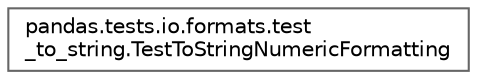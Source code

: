 digraph "Graphical Class Hierarchy"
{
 // LATEX_PDF_SIZE
  bgcolor="transparent";
  edge [fontname=Helvetica,fontsize=10,labelfontname=Helvetica,labelfontsize=10];
  node [fontname=Helvetica,fontsize=10,shape=box,height=0.2,width=0.4];
  rankdir="LR";
  Node0 [id="Node000000",label="pandas.tests.io.formats.test\l_to_string.TestToStringNumericFormatting",height=0.2,width=0.4,color="grey40", fillcolor="white", style="filled",URL="$d9/d46/classpandas_1_1tests_1_1io_1_1formats_1_1test__to__string_1_1TestToStringNumericFormatting.html",tooltip=" "];
}
